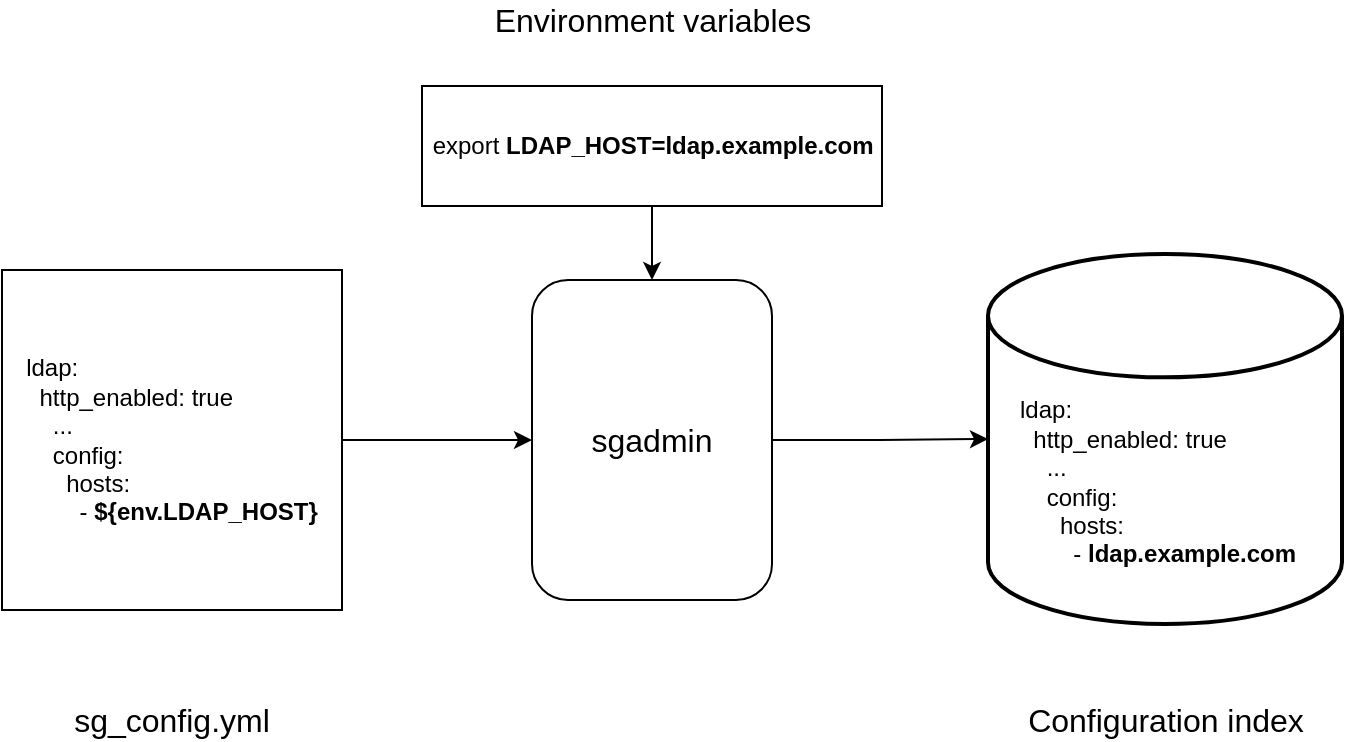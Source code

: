 <mxfile version="10.7.3" type="device"><diagram id="wAsl3s8gzw_MzTRYFJsf" name="Page-1"><mxGraphModel dx="1120" dy="630" grid="1" gridSize="10" guides="1" tooltips="1" connect="1" arrows="1" fold="1" page="1" pageScale="1" pageWidth="850" pageHeight="2000" math="0" shadow="0"><root><mxCell id="0"/><mxCell id="1" parent="0"/><mxCell id="q57zhd1N6jKMXKyL6nJz-5" style="edgeStyle=orthogonalEdgeStyle;rounded=0;orthogonalLoop=1;jettySize=auto;html=1;exitX=1;exitY=0.5;exitDx=0;exitDy=0;entryX=0;entryY=0.5;entryDx=0;entryDy=0;" edge="1" parent="1" source="q57zhd1N6jKMXKyL6nJz-1" target="q57zhd1N6jKMXKyL6nJz-2"><mxGeometry relative="1" as="geometry"/></mxCell><mxCell id="q57zhd1N6jKMXKyL6nJz-1" value="&lt;div style=&quot;text-align: left&quot;&gt;ldap:&lt;/div&gt;&lt;div style=&quot;text-align: left&quot;&gt;&amp;nbsp; http_enabled: true&lt;/div&gt;&lt;div style=&quot;text-align: left&quot;&gt;&amp;nbsp; &amp;nbsp; ...&lt;/div&gt;&lt;div style=&quot;text-align: left&quot;&gt;&amp;nbsp; &amp;nbsp; config:&lt;/div&gt;&lt;div style=&quot;text-align: left&quot;&gt;&amp;nbsp; &amp;nbsp; &amp;nbsp; hosts:&lt;/div&gt;&lt;div style=&quot;text-align: left&quot;&gt;&amp;nbsp; &amp;nbsp; &amp;nbsp; &amp;nbsp; - &lt;b&gt;${env.LDAP_HOST}&lt;/b&gt;&lt;/div&gt;" style="rounded=0;whiteSpace=wrap;html=1;" vertex="1" parent="1"><mxGeometry x="40" y="155" width="170" height="170" as="geometry"/></mxCell><mxCell id="q57zhd1N6jKMXKyL6nJz-7" style="edgeStyle=orthogonalEdgeStyle;rounded=0;orthogonalLoop=1;jettySize=auto;html=1;exitX=1;exitY=0.5;exitDx=0;exitDy=0;entryX=0;entryY=0.5;entryDx=0;entryDy=0;entryPerimeter=0;" edge="1" parent="1" source="q57zhd1N6jKMXKyL6nJz-2" target="q57zhd1N6jKMXKyL6nJz-4"><mxGeometry relative="1" as="geometry"/></mxCell><mxCell id="q57zhd1N6jKMXKyL6nJz-2" value="&lt;font style=&quot;font-size: 16px&quot;&gt;sgadmin&lt;/font&gt;" style="rounded=1;whiteSpace=wrap;html=1;" vertex="1" parent="1"><mxGeometry x="305" y="160" width="120" height="160" as="geometry"/></mxCell><mxCell id="q57zhd1N6jKMXKyL6nJz-6" style="edgeStyle=orthogonalEdgeStyle;rounded=0;orthogonalLoop=1;jettySize=auto;html=1;exitX=0.5;exitY=1;exitDx=0;exitDy=0;entryX=0.5;entryY=0;entryDx=0;entryDy=0;" edge="1" parent="1" source="q57zhd1N6jKMXKyL6nJz-3" target="q57zhd1N6jKMXKyL6nJz-2"><mxGeometry relative="1" as="geometry"/></mxCell><mxCell id="q57zhd1N6jKMXKyL6nJz-3" value="&amp;nbsp;export &lt;b&gt;LDAP_HOST=ldap.example.com&lt;/b&gt;" style="rounded=0;whiteSpace=wrap;html=1;align=left;" vertex="1" parent="1"><mxGeometry x="250" y="63" width="230" height="60" as="geometry"/></mxCell><mxCell id="q57zhd1N6jKMXKyL6nJz-10" value="" style="group" vertex="1" connectable="0" parent="1"><mxGeometry x="533" y="147" width="177" height="185" as="geometry"/></mxCell><mxCell id="q57zhd1N6jKMXKyL6nJz-4" value="" style="strokeWidth=2;html=1;shape=mxgraph.flowchart.database;whiteSpace=wrap;align=left;" vertex="1" parent="q57zhd1N6jKMXKyL6nJz-10"><mxGeometry width="177" height="185" as="geometry"/></mxCell><mxCell id="q57zhd1N6jKMXKyL6nJz-9" value="&lt;div&gt;ldap:&lt;/div&gt;&lt;div&gt;&amp;nbsp; http_enabled: true&lt;/div&gt;&lt;div&gt;&amp;nbsp; &amp;nbsp; ...&lt;/div&gt;&lt;div&gt;&amp;nbsp; &amp;nbsp; config:&lt;/div&gt;&lt;div&gt;&amp;nbsp; &amp;nbsp; &amp;nbsp; hosts:&lt;/div&gt;&lt;div&gt;&amp;nbsp; &amp;nbsp; &amp;nbsp; &amp;nbsp; - &lt;b&gt;ldap.example.com&lt;/b&gt;&lt;/div&gt;" style="text;html=1;strokeColor=none;fillColor=none;align=left;verticalAlign=middle;whiteSpace=wrap;rounded=0;" vertex="1" parent="q57zhd1N6jKMXKyL6nJz-10"><mxGeometry x="14.381" y="54" width="154.875" height="120" as="geometry"/></mxCell><mxCell id="q57zhd1N6jKMXKyL6nJz-11" value="sg_config.yml" style="text;html=1;strokeColor=none;fillColor=none;align=center;verticalAlign=middle;whiteSpace=wrap;rounded=0;fontSize=16;" vertex="1" parent="1"><mxGeometry x="65" y="370" width="120" height="20" as="geometry"/></mxCell><mxCell id="q57zhd1N6jKMXKyL6nJz-13" value="Configuration index" style="text;html=1;strokeColor=none;fillColor=none;align=center;verticalAlign=middle;whiteSpace=wrap;rounded=0;fontSize=16;" vertex="1" parent="1"><mxGeometry x="541.5" y="370" width="160" height="20" as="geometry"/></mxCell><mxCell id="q57zhd1N6jKMXKyL6nJz-15" value="Environment variables" style="text;html=1;strokeColor=none;fillColor=none;align=center;verticalAlign=middle;whiteSpace=wrap;rounded=0;fontSize=16;" vertex="1" parent="1"><mxGeometry x="272.5" y="20" width="185" height="20" as="geometry"/></mxCell></root></mxGraphModel></diagram></mxfile>